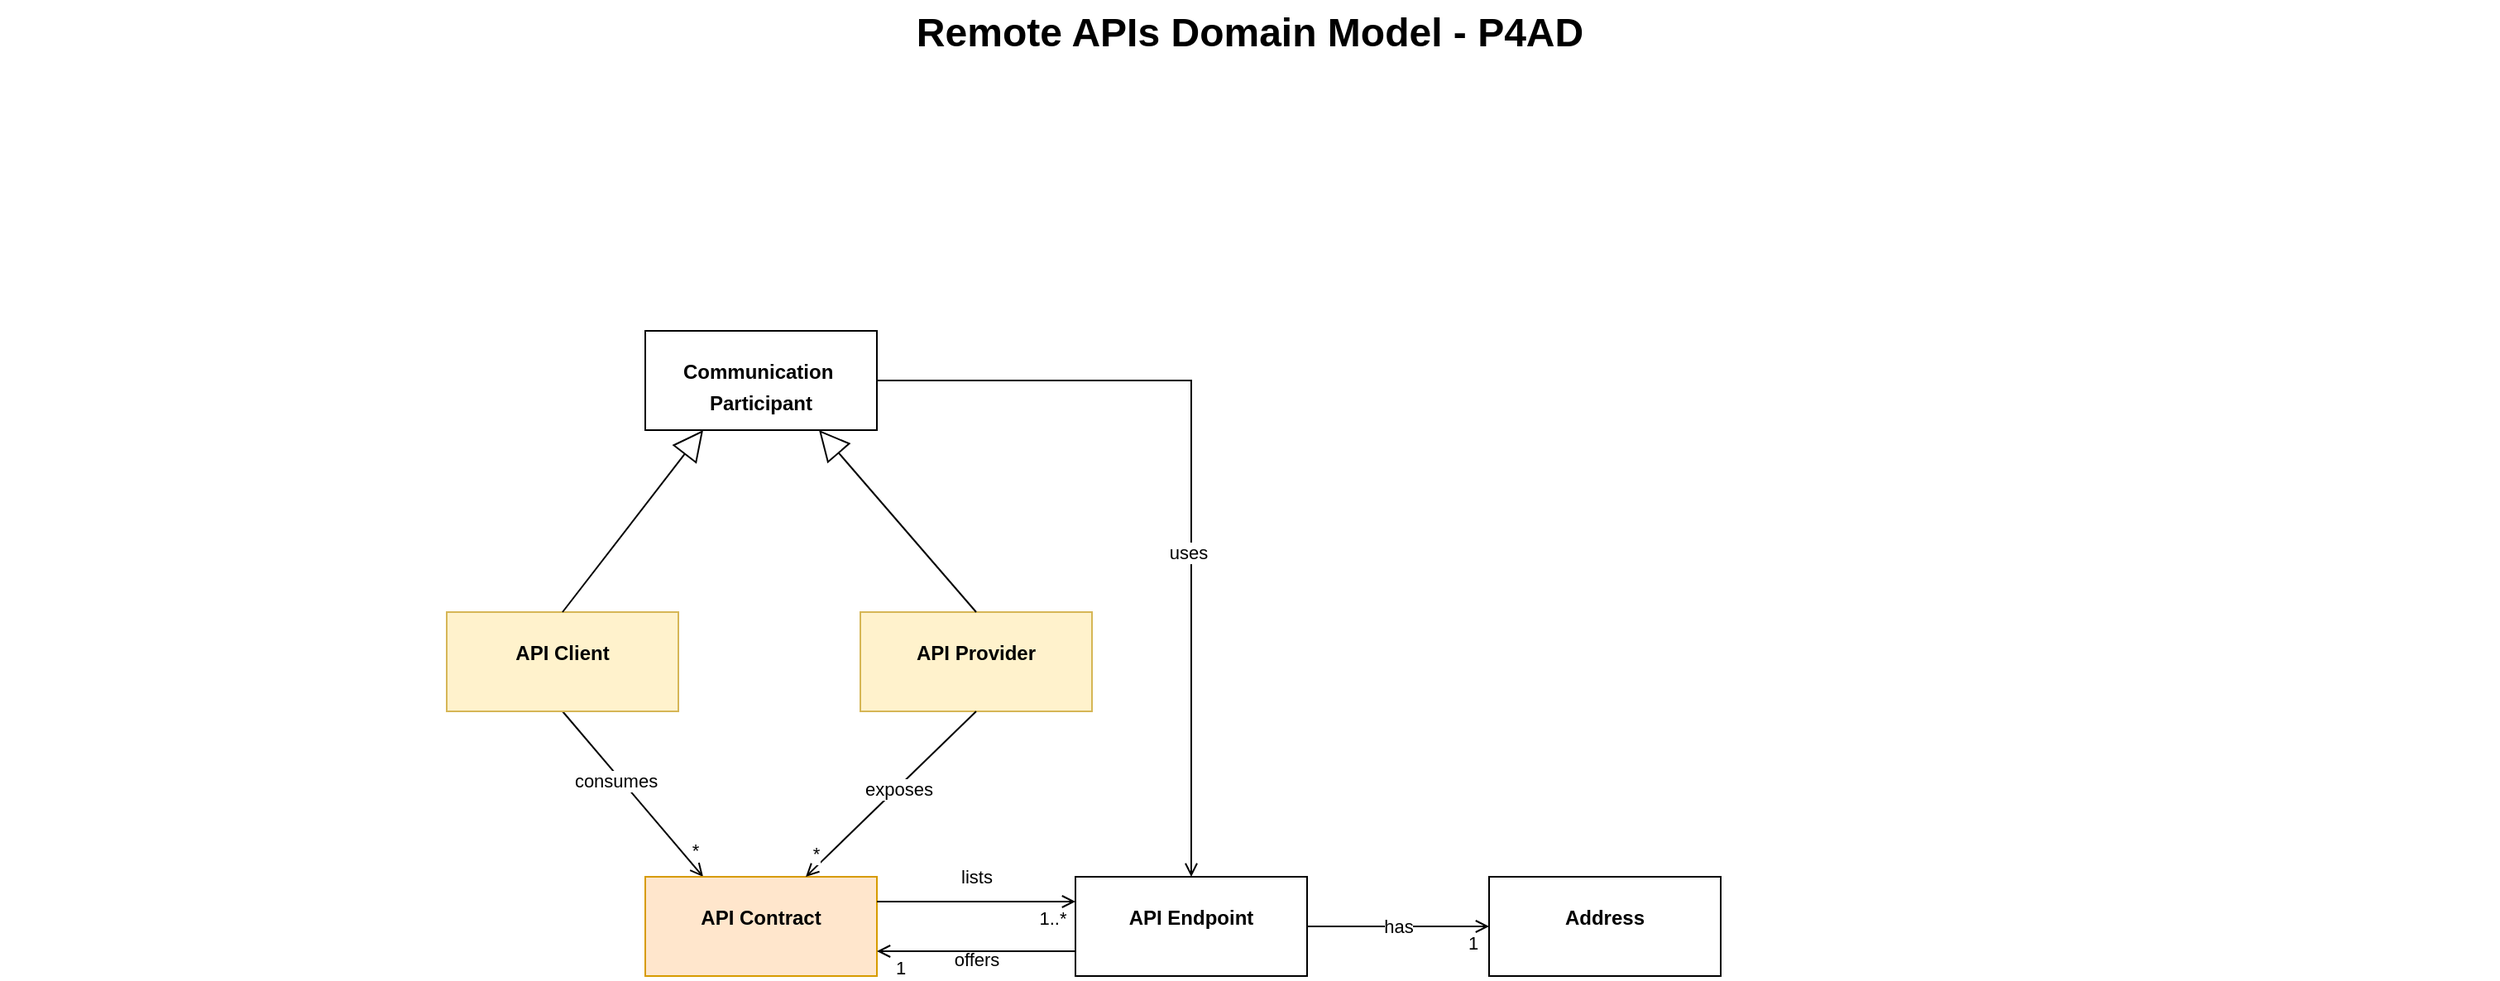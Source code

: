 <mxfile version="20.8.10" type="github"><diagram name="Page-1" id="929967ad-93f9-6ef4-fab6-5d389245f69c"><mxGraphModel dx="1153" dy="610" grid="1" gridSize="10" guides="1" tooltips="1" connect="1" arrows="1" fold="1" page="1" pageScale="1.5" pageWidth="1169" pageHeight="826" background="none" math="0" shadow="0"><root><mxCell id="0" style=";html=1;"/><mxCell id="1" style=";html=1;" parent="0"/><mxCell id="1672d66443f91eb5-23" value="Remote APIs Domain Model - P4AD" style="text;strokeColor=none;fillColor=none;html=1;fontSize=24;fontStyle=1;verticalAlign=middle;align=center;labelBackgroundColor=none;rounded=0;" parent="1" vertex="1"><mxGeometry x="120" y="40" width="1510" height="40" as="geometry"/></mxCell><mxCell id="QXZ62lyPQ1M_3izALjEQ-9" style="rounded=0;orthogonalLoop=1;jettySize=auto;html=1;exitX=0.5;exitY=1;exitDx=0;exitDy=0;entryX=0.25;entryY=0;entryDx=0;entryDy=0;endArrow=open;endFill=0;labelBackgroundColor=none;fontColor=default;" edge="1" parent="1" source="QXZ62lyPQ1M_3izALjEQ-1" target="QXZ62lyPQ1M_3izALjEQ-5"><mxGeometry relative="1" as="geometry"/></mxCell><mxCell id="QXZ62lyPQ1M_3izALjEQ-24" value="*" style="edgeLabel;html=1;align=center;verticalAlign=middle;resizable=0;points=[];" vertex="1" connectable="0" parent="QXZ62lyPQ1M_3izALjEQ-9"><mxGeometry x="0.801" y="3" relative="1" as="geometry"><mxPoint x="1" y="-4" as="offset"/></mxGeometry></mxCell><mxCell id="QXZ62lyPQ1M_3izALjEQ-27" value="consumes" style="edgeLabel;html=1;align=center;verticalAlign=middle;resizable=0;points=[];" vertex="1" connectable="0" parent="QXZ62lyPQ1M_3izALjEQ-9"><mxGeometry x="-0.197" y="-3" relative="1" as="geometry"><mxPoint as="offset"/></mxGeometry></mxCell><mxCell id="QXZ62lyPQ1M_3izALjEQ-1" value="&lt;p style=&quot;margin:0px;margin-top:4px;text-align:center;&quot;&gt;&lt;br&gt;&lt;b&gt;API Client&lt;/b&gt;&lt;/p&gt;" style="verticalAlign=top;align=left;overflow=fill;fontSize=12;fontFamily=Helvetica;html=1;labelBackgroundColor=none;rounded=0;fillColor=#fff2cc;strokeColor=#d6b656;" vertex="1" parent="1"><mxGeometry x="390" y="410" width="140" height="60" as="geometry"/></mxCell><mxCell id="QXZ62lyPQ1M_3izALjEQ-3" value="&lt;p style=&quot;margin:0px;margin-top:4px;text-align:center;&quot;&gt;&lt;br&gt;&lt;b&gt;API Provider&lt;/b&gt;&lt;/p&gt;" style="verticalAlign=top;align=left;overflow=fill;fontSize=12;fontFamily=Helvetica;html=1;labelBackgroundColor=none;rounded=0;fillColor=#fff2cc;strokeColor=#d6b656;" vertex="1" parent="1"><mxGeometry x="640" y="410" width="140" height="60" as="geometry"/></mxCell><mxCell id="QXZ62lyPQ1M_3izALjEQ-28" style="edgeStyle=orthogonalEdgeStyle;rounded=0;orthogonalLoop=1;jettySize=auto;html=1;exitX=1;exitY=0.5;exitDx=0;exitDy=0;endArrow=open;endFill=0;" edge="1" parent="1" source="QXZ62lyPQ1M_3izALjEQ-4" target="QXZ62lyPQ1M_3izALjEQ-6"><mxGeometry relative="1" as="geometry"/></mxCell><mxCell id="QXZ62lyPQ1M_3izALjEQ-29" value="uses" style="edgeLabel;html=1;align=center;verticalAlign=middle;resizable=0;points=[];" vertex="1" connectable="0" parent="QXZ62lyPQ1M_3izALjEQ-28"><mxGeometry x="0.2" y="-2" relative="1" as="geometry"><mxPoint as="offset"/></mxGeometry></mxCell><mxCell id="QXZ62lyPQ1M_3izALjEQ-4" value="&lt;p style=&quot;margin:0px;margin-top:4px;text-align:center;&quot;&gt;&lt;br&gt;&lt;b&gt;Communication&amp;nbsp;&lt;/b&gt;&lt;/p&gt;&lt;p style=&quot;margin:0px;margin-top:4px;text-align:center;&quot;&gt;&lt;b&gt;Participant&lt;/b&gt;&lt;/p&gt;" style="verticalAlign=top;align=left;overflow=fill;fontSize=12;fontFamily=Helvetica;html=1;labelBackgroundColor=none;rounded=0;" vertex="1" parent="1"><mxGeometry x="510" y="240" width="140" height="60" as="geometry"/></mxCell><mxCell id="QXZ62lyPQ1M_3izALjEQ-5" value="&lt;p style=&quot;margin:0px;margin-top:4px;text-align:center;&quot;&gt;&lt;br&gt;&lt;b&gt;API Contract&lt;/b&gt;&lt;/p&gt;" style="verticalAlign=top;align=left;overflow=fill;fontSize=12;fontFamily=Helvetica;html=1;labelBackgroundColor=none;rounded=0;fillColor=#ffe6cc;strokeColor=#d79b00;" vertex="1" parent="1"><mxGeometry x="510" y="570" width="140" height="60" as="geometry"/></mxCell><mxCell id="QXZ62lyPQ1M_3izALjEQ-31" value="has" style="edgeStyle=orthogonalEdgeStyle;rounded=0;orthogonalLoop=1;jettySize=auto;html=1;exitX=1;exitY=0.5;exitDx=0;exitDy=0;entryX=0;entryY=0.5;entryDx=0;entryDy=0;endArrow=open;endFill=0;" edge="1" parent="1" source="QXZ62lyPQ1M_3izALjEQ-6" target="QXZ62lyPQ1M_3izALjEQ-7"><mxGeometry relative="1" as="geometry"/></mxCell><mxCell id="QXZ62lyPQ1M_3izALjEQ-32" value="1" style="edgeLabel;html=1;align=center;verticalAlign=middle;resizable=0;points=[];" vertex="1" connectable="0" parent="QXZ62lyPQ1M_3izALjEQ-31"><mxGeometry x="0.812" y="1" relative="1" as="geometry"><mxPoint y="11" as="offset"/></mxGeometry></mxCell><mxCell id="QXZ62lyPQ1M_3izALjEQ-6" value="&lt;p style=&quot;margin:0px;margin-top:4px;text-align:center;&quot;&gt;&lt;br&gt;&lt;b&gt;API Endpoint&lt;/b&gt;&lt;/p&gt;" style="verticalAlign=top;align=left;overflow=fill;fontSize=12;fontFamily=Helvetica;html=1;labelBackgroundColor=none;rounded=0;" vertex="1" parent="1"><mxGeometry x="770" y="570" width="140" height="60" as="geometry"/></mxCell><mxCell id="QXZ62lyPQ1M_3izALjEQ-7" value="&lt;p style=&quot;margin:0px;margin-top:4px;text-align:center;&quot;&gt;&lt;br&gt;&lt;b&gt;Address&lt;/b&gt;&lt;/p&gt;" style="verticalAlign=top;align=left;overflow=fill;fontSize=12;fontFamily=Helvetica;html=1;labelBackgroundColor=none;rounded=0;" vertex="1" parent="1"><mxGeometry x="1020" y="570" width="140" height="60" as="geometry"/></mxCell><mxCell id="QXZ62lyPQ1M_3izALjEQ-8" value="" style="endArrow=block;endSize=16;endFill=0;html=1;rounded=0;exitX=0.5;exitY=0;exitDx=0;exitDy=0;entryX=0.75;entryY=1;entryDx=0;entryDy=0;labelBackgroundColor=none;fontColor=default;" edge="1" parent="1" source="QXZ62lyPQ1M_3izALjEQ-3" target="QXZ62lyPQ1M_3izALjEQ-4"><mxGeometry width="160" relative="1" as="geometry"><mxPoint x="720" y="560" as="sourcePoint"/><mxPoint x="870" y="560" as="targetPoint"/></mxGeometry></mxCell><mxCell id="QXZ62lyPQ1M_3izALjEQ-11" value="" style="endArrow=block;endSize=16;endFill=0;html=1;rounded=0;exitX=0.5;exitY=0;exitDx=0;exitDy=0;entryX=0.25;entryY=1;entryDx=0;entryDy=0;labelBackgroundColor=none;fontColor=default;" edge="1" parent="1" source="QXZ62lyPQ1M_3izALjEQ-1" target="QXZ62lyPQ1M_3izALjEQ-4"><mxGeometry x="0.065" y="-4" width="160" relative="1" as="geometry"><mxPoint x="720" y="420" as="sourcePoint"/><mxPoint x="620" y="320" as="targetPoint"/><mxPoint as="offset"/></mxGeometry></mxCell><mxCell id="QXZ62lyPQ1M_3izALjEQ-16" style="rounded=0;orthogonalLoop=1;jettySize=auto;html=1;exitX=0.5;exitY=1;exitDx=0;exitDy=0;entryX=0.693;entryY=0;entryDx=0;entryDy=0;endArrow=open;endFill=0;entryPerimeter=0;labelBackgroundColor=none;fontColor=default;" edge="1" parent="1" source="QXZ62lyPQ1M_3izALjEQ-3" target="QXZ62lyPQ1M_3izALjEQ-5"><mxGeometry relative="1" as="geometry"><mxPoint x="470" y="480" as="sourcePoint"/><mxPoint x="555" y="580" as="targetPoint"/></mxGeometry></mxCell><mxCell id="QXZ62lyPQ1M_3izALjEQ-25" value="*" style="edgeLabel;html=1;align=center;verticalAlign=middle;resizable=0;points=[];" vertex="1" connectable="0" parent="QXZ62lyPQ1M_3izALjEQ-16"><mxGeometry x="0.725" y="-2" relative="1" as="geometry"><mxPoint x="-7" y="1" as="offset"/></mxGeometry></mxCell><mxCell id="QXZ62lyPQ1M_3izALjEQ-26" value="exposes" style="edgeLabel;html=1;align=center;verticalAlign=middle;resizable=0;points=[];" vertex="1" connectable="0" parent="QXZ62lyPQ1M_3izALjEQ-16"><mxGeometry x="-0.024" y="-3" relative="1" as="geometry"><mxPoint x="5" as="offset"/></mxGeometry></mxCell><mxCell id="QXZ62lyPQ1M_3izALjEQ-17" value="lists" style="rounded=0;orthogonalLoop=1;jettySize=auto;html=1;exitX=1;exitY=0.25;exitDx=0;exitDy=0;entryX=0;entryY=0.25;entryDx=0;entryDy=0;endArrow=open;endFill=0;labelBackgroundColor=none;fontColor=default;" edge="1" parent="1" source="QXZ62lyPQ1M_3izALjEQ-5" target="QXZ62lyPQ1M_3izALjEQ-6"><mxGeometry y="15" relative="1" as="geometry"><mxPoint x="720" y="480" as="sourcePoint"/><mxPoint x="617.02" y="580" as="targetPoint"/><mxPoint as="offset"/></mxGeometry></mxCell><mxCell id="QXZ62lyPQ1M_3izALjEQ-22" value="1..*" style="edgeLabel;html=1;align=center;verticalAlign=middle;resizable=0;points=[];" vertex="1" connectable="0" parent="QXZ62lyPQ1M_3izALjEQ-17"><mxGeometry x="0.733" y="-6" relative="1" as="geometry"><mxPoint x="2" y="4" as="offset"/></mxGeometry></mxCell><mxCell id="QXZ62lyPQ1M_3izALjEQ-18" value="offers" style="rounded=0;orthogonalLoop=1;jettySize=auto;html=1;exitX=0;exitY=0.75;exitDx=0;exitDy=0;entryX=1;entryY=0.75;entryDx=0;entryDy=0;endArrow=open;endFill=0;labelBackgroundColor=none;fontColor=default;" edge="1" parent="1" source="QXZ62lyPQ1M_3izALjEQ-6" target="QXZ62lyPQ1M_3izALjEQ-5"><mxGeometry y="5" relative="1" as="geometry"><mxPoint x="660" y="595" as="sourcePoint"/><mxPoint x="780" y="595" as="targetPoint"/><mxPoint as="offset"/></mxGeometry></mxCell><mxCell id="QXZ62lyPQ1M_3izALjEQ-23" value="1" style="edgeLabel;html=1;align=center;verticalAlign=middle;resizable=0;points=[];" vertex="1" connectable="0" parent="QXZ62lyPQ1M_3izALjEQ-18"><mxGeometry x="0.767" y="2" relative="1" as="geometry"><mxPoint y="8" as="offset"/></mxGeometry></mxCell></root></mxGraphModel></diagram></mxfile>